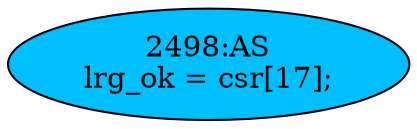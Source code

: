 strict digraph "" {
	node [label="\N"];
	"2498:AS"	 [ast="<pyverilog.vparser.ast.Assign object at 0x7f13b5568290>",
		def_var="['lrg_ok']",
		fillcolor=deepskyblue,
		label="2498:AS
lrg_ok = csr[17];",
		statements="[]",
		style=filled,
		typ=Assign,
		use_var="['csr']"];
}

